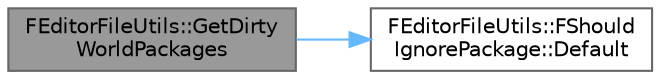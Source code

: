 digraph "FEditorFileUtils::GetDirtyWorldPackages"
{
 // INTERACTIVE_SVG=YES
 // LATEX_PDF_SIZE
  bgcolor="transparent";
  edge [fontname=Helvetica,fontsize=10,labelfontname=Helvetica,labelfontsize=10];
  node [fontname=Helvetica,fontsize=10,shape=box,height=0.2,width=0.4];
  rankdir="LR";
  Node1 [id="Node000001",label="FEditorFileUtils::GetDirty\lWorldPackages",height=0.2,width=0.4,color="gray40", fillcolor="grey60", style="filled", fontcolor="black",tooltip="Appends array with all currently dirty world packages."];
  Node1 -> Node2 [id="edge1_Node000001_Node000002",color="steelblue1",style="solid",tooltip=" "];
  Node2 [id="Node000002",label="FEditorFileUtils::FShould\lIgnorePackage::Default",height=0.2,width=0.4,color="grey40", fillcolor="white", style="filled",URL="$d1/d56/structFEditorFileUtils_1_1FShouldIgnorePackage.html#a5250cba574e9806d95788c774812b472",tooltip=" "];
}
